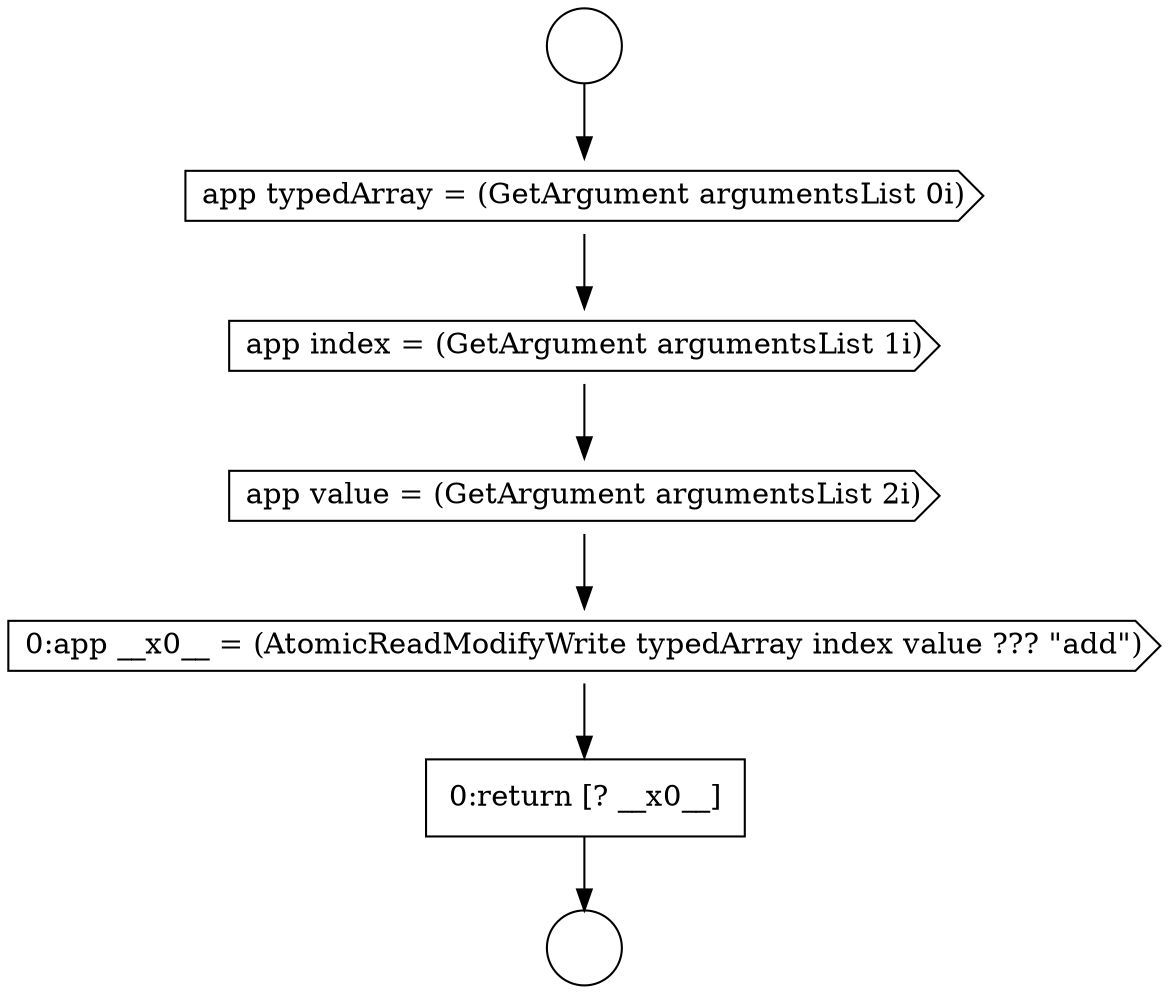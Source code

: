 digraph {
  node15827 [shape=none, margin=0, label=<<font color="black">
    <table border="0" cellborder="1" cellspacing="0" cellpadding="10">
      <tr><td align="left">0:return [? __x0__]</td></tr>
    </table>
  </font>> color="black" fillcolor="white" style=filled]
  node15823 [shape=cds, label=<<font color="black">app typedArray = (GetArgument argumentsList 0i)</font>> color="black" fillcolor="white" style=filled]
  node15824 [shape=cds, label=<<font color="black">app index = (GetArgument argumentsList 1i)</font>> color="black" fillcolor="white" style=filled]
  node15826 [shape=cds, label=<<font color="black">0:app __x0__ = (AtomicReadModifyWrite typedArray index value ??? &quot;add&quot;)</font>> color="black" fillcolor="white" style=filled]
  node15821 [shape=circle label=" " color="black" fillcolor="white" style=filled]
  node15825 [shape=cds, label=<<font color="black">app value = (GetArgument argumentsList 2i)</font>> color="black" fillcolor="white" style=filled]
  node15822 [shape=circle label=" " color="black" fillcolor="white" style=filled]
  node15823 -> node15824 [ color="black"]
  node15825 -> node15826 [ color="black"]
  node15824 -> node15825 [ color="black"]
  node15826 -> node15827 [ color="black"]
  node15827 -> node15822 [ color="black"]
  node15821 -> node15823 [ color="black"]
}
